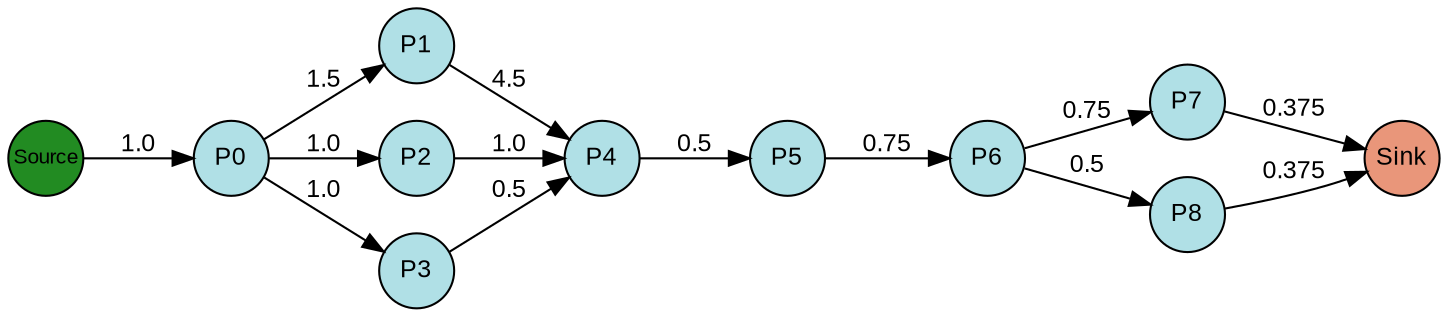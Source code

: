 digraph {
  splines=true;
node [margin=0 fontname=arial fontcolor=black fontsize=12 shape=circle width=0.5 fixedsize=true style=filled fillcolor=powderblue]
  1 [label="P0"]
  2 [label="P1"]
  3 [label="P2"]
  4 [label="P3"]
  5 [label="P4"]
  6 [label="P5"]
  7 [label="P6"]
  8 [label="P7"]
  9 [label="P8"]
  node [margin=0 fontname=arial fontcolor=black fontsize=10 shape=circle width=0.5 fixedsize=true style=filled fillcolor=forestgreen]
  10 [label="Source"]
  node [margin=0 fontname=arial fontcolor=black fontsize=12 shape=circle width=0.5 fixedsize=true style=filled fillcolor=darksalmon]
  11 [label="Sink"]
rankdir=LR
edge [margin=0 fontname=arial fontcolor=black fontsize=12]
   1 -> 2 [label="1.5"]
   1 -> 3 [label="1.0"]
   1 -> 4 [label="1.0"]
   2 -> 5 [label="4.5"]
   3 -> 5 [label="1.0"]
   4 -> 5 [label="0.5"]
   5 -> 6 [label="0.5"]
   6 -> 7 [label="0.75"]
   7 -> 8 [label="0.75"]
   7 -> 9 [label="0.5"]
   10 -> 1 [label="1.0"]
   9 -> 11 [label="0.375"]
   8 -> 11 [label="0.375"]

  {rank=same 10}
	{rank=same  1 }
	{rank=same  2, 3, 4 }
	{rank=same  5 }
	{rank=same  6 }
	{rank=same  7 }
	{rank=same  8, 9 }
  {rank=same 11}
}
